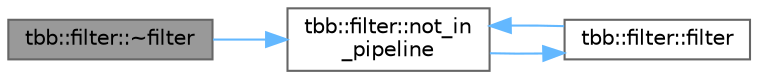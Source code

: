 digraph "tbb::filter::~filter"
{
 // LATEX_PDF_SIZE
  bgcolor="transparent";
  edge [fontname=Helvetica,fontsize=10,labelfontname=Helvetica,labelfontsize=10];
  node [fontname=Helvetica,fontsize=10,shape=box,height=0.2,width=0.4];
  rankdir="LR";
  Node1 [id="Node000001",label="tbb::filter::~filter",height=0.2,width=0.4,color="gray40", fillcolor="grey60", style="filled", fontcolor="black",tooltip="Destroy filter."];
  Node1 -> Node2 [id="edge4_Node000001_Node000002",color="steelblue1",style="solid",tooltip=" "];
  Node2 [id="Node000002",label="tbb::filter::not_in\l_pipeline",height=0.2,width=0.4,color="grey40", fillcolor="white", style="filled",URL="$classtbb_1_1filter.html#a88a2851489e6c77ad7c1abc435f60920",tooltip="Value used to mark \"not in pipeline\""];
  Node2 -> Node3 [id="edge5_Node000002_Node000003",color="steelblue1",style="solid",tooltip=" "];
  Node3 [id="Node000003",label="tbb::filter::filter",height=0.2,width=0.4,color="grey40", fillcolor="white", style="filled",URL="$classtbb_1_1filter.html#ae651887a41bbff4e0f5c7108f6c01d48",tooltip=" "];
  Node3 -> Node2 [id="edge6_Node000003_Node000002",color="steelblue1",style="solid",tooltip=" "];
}
